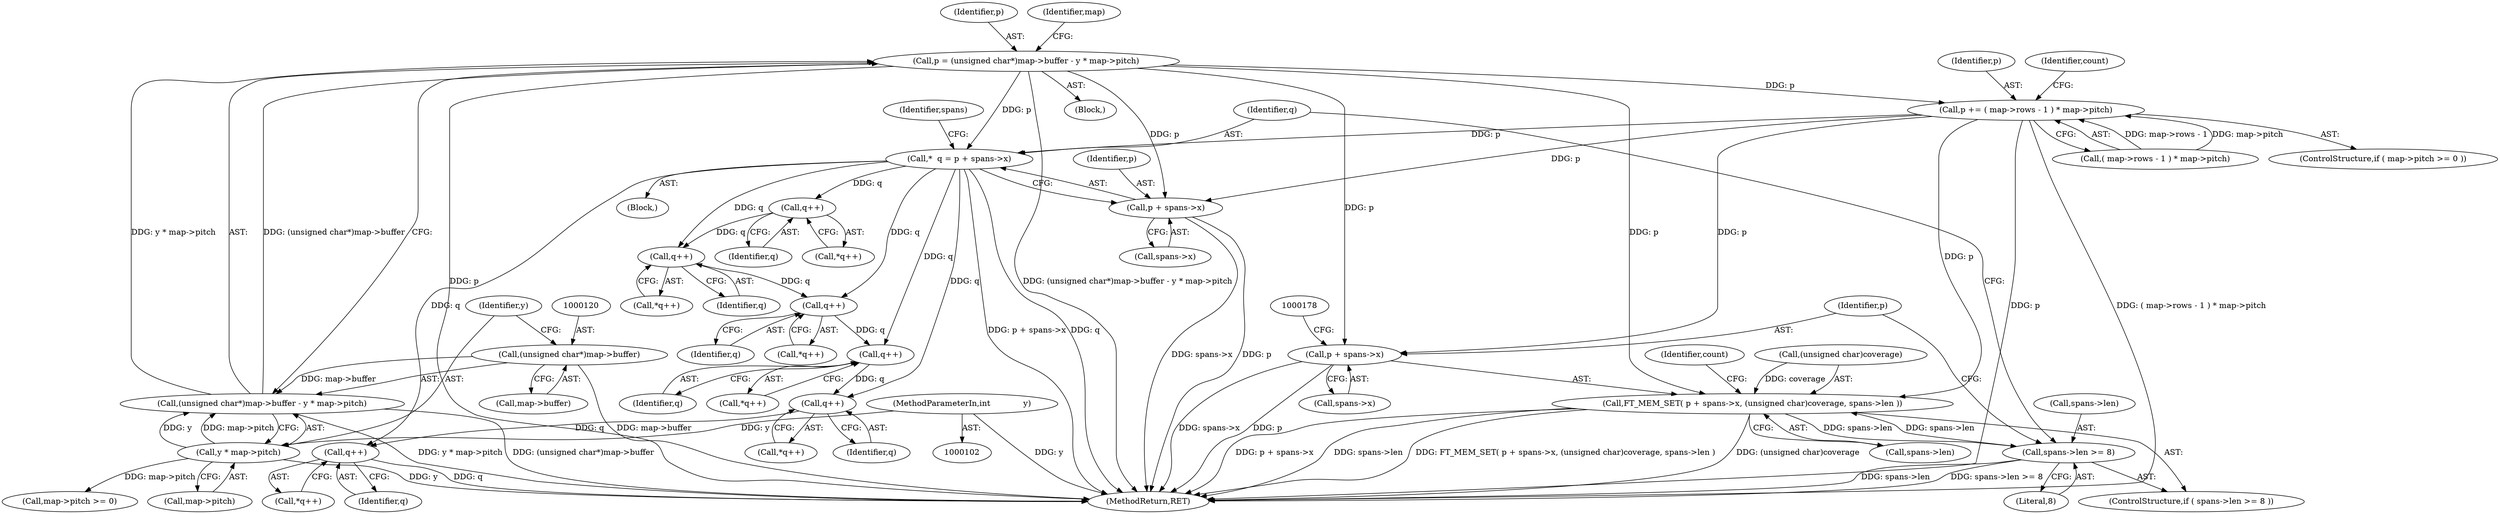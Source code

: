 digraph "1_savannah_6305b869d86ff415a33576df6d43729673c66eee@integer" {
"1000116" [label="(Call,p = (unsigned char*)map->buffer - y * map->pitch)"];
"1000118" [label="(Call,(unsigned char*)map->buffer - y * map->pitch)"];
"1000119" [label="(Call,(unsigned char*)map->buffer)"];
"1000124" [label="(Call,y * map->pitch)"];
"1000103" [label="(MethodParameterIn,int             y)"];
"1000135" [label="(Call,p += ( map->rows - 1 ) * map->pitch)"];
"1000171" [label="(Call,FT_MEM_SET( p + spans->x, (unsigned char)coverage, spans->len ))"];
"1000166" [label="(Call,spans->len >= 8)"];
"1000172" [label="(Call,p + spans->x)"];
"1000186" [label="(Call,*  q = p + spans->x)"];
"1000201" [label="(Call,q++)"];
"1000209" [label="(Call,q++)"];
"1000217" [label="(Call,q++)"];
"1000225" [label="(Call,q++)"];
"1000233" [label="(Call,q++)"];
"1000241" [label="(Call,q++)"];
"1000188" [label="(Call,p + spans->x)"];
"1000135" [label="(Call,p += ( map->rows - 1 ) * map->pitch)"];
"1000201" [label="(Call,q++)"];
"1000189" [label="(Identifier,p)"];
"1000148" [label="(Identifier,count)"];
"1000195" [label="(Identifier,spans)"];
"1000254" [label="(MethodReturn,RET)"];
"1000190" [label="(Call,spans->x)"];
"1000217" [label="(Call,q++)"];
"1000234" [label="(Identifier,q)"];
"1000208" [label="(Call,*q++)"];
"1000119" [label="(Call,(unsigned char*)map->buffer)"];
"1000117" [label="(Identifier,p)"];
"1000216" [label="(Call,*q++)"];
"1000224" [label="(Call,*q++)"];
"1000226" [label="(Identifier,q)"];
"1000174" [label="(Call,spans->x)"];
"1000218" [label="(Identifier,q)"];
"1000171" [label="(Call,FT_MEM_SET( p + spans->x, (unsigned char)coverage, spans->len ))"];
"1000166" [label="(Call,spans->len >= 8)"];
"1000170" [label="(Literal,8)"];
"1000152" [label="(Identifier,count)"];
"1000225" [label="(Call,q++)"];
"1000233" [label="(Call,q++)"];
"1000241" [label="(Call,q++)"];
"1000202" [label="(Identifier,q)"];
"1000209" [label="(Call,q++)"];
"1000187" [label="(Identifier,q)"];
"1000200" [label="(Call,*q++)"];
"1000180" [label="(Call,spans->len)"];
"1000240" [label="(Call,*q++)"];
"1000186" [label="(Call,*  q = p + spans->x)"];
"1000125" [label="(Identifier,y)"];
"1000177" [label="(Call,(unsigned char)coverage)"];
"1000242" [label="(Identifier,q)"];
"1000107" [label="(Block,)"];
"1000116" [label="(Call,p = (unsigned char*)map->buffer - y * map->pitch)"];
"1000137" [label="(Call,( map->rows - 1 ) * map->pitch)"];
"1000173" [label="(Identifier,p)"];
"1000232" [label="(Call,*q++)"];
"1000132" [label="(Identifier,map)"];
"1000118" [label="(Call,(unsigned char*)map->buffer - y * map->pitch)"];
"1000165" [label="(ControlStructure,if ( spans->len >= 8 ))"];
"1000121" [label="(Call,map->buffer)"];
"1000184" [label="(Block,)"];
"1000103" [label="(MethodParameterIn,int             y)"];
"1000130" [label="(Call,map->pitch >= 0)"];
"1000124" [label="(Call,y * map->pitch)"];
"1000126" [label="(Call,map->pitch)"];
"1000129" [label="(ControlStructure,if ( map->pitch >= 0 ))"];
"1000136" [label="(Identifier,p)"];
"1000167" [label="(Call,spans->len)"];
"1000210" [label="(Identifier,q)"];
"1000188" [label="(Call,p + spans->x)"];
"1000172" [label="(Call,p + spans->x)"];
"1000116" -> "1000107"  [label="AST: "];
"1000116" -> "1000118"  [label="CFG: "];
"1000117" -> "1000116"  [label="AST: "];
"1000118" -> "1000116"  [label="AST: "];
"1000132" -> "1000116"  [label="CFG: "];
"1000116" -> "1000254"  [label="DDG: (unsigned char*)map->buffer - y * map->pitch"];
"1000116" -> "1000254"  [label="DDG: p"];
"1000118" -> "1000116"  [label="DDG: (unsigned char*)map->buffer"];
"1000118" -> "1000116"  [label="DDG: y * map->pitch"];
"1000116" -> "1000135"  [label="DDG: p"];
"1000116" -> "1000171"  [label="DDG: p"];
"1000116" -> "1000172"  [label="DDG: p"];
"1000116" -> "1000186"  [label="DDG: p"];
"1000116" -> "1000188"  [label="DDG: p"];
"1000118" -> "1000124"  [label="CFG: "];
"1000119" -> "1000118"  [label="AST: "];
"1000124" -> "1000118"  [label="AST: "];
"1000118" -> "1000254"  [label="DDG: (unsigned char*)map->buffer"];
"1000118" -> "1000254"  [label="DDG: y * map->pitch"];
"1000119" -> "1000118"  [label="DDG: map->buffer"];
"1000124" -> "1000118"  [label="DDG: y"];
"1000124" -> "1000118"  [label="DDG: map->pitch"];
"1000119" -> "1000121"  [label="CFG: "];
"1000120" -> "1000119"  [label="AST: "];
"1000121" -> "1000119"  [label="AST: "];
"1000125" -> "1000119"  [label="CFG: "];
"1000119" -> "1000254"  [label="DDG: map->buffer"];
"1000124" -> "1000126"  [label="CFG: "];
"1000125" -> "1000124"  [label="AST: "];
"1000126" -> "1000124"  [label="AST: "];
"1000124" -> "1000254"  [label="DDG: y"];
"1000103" -> "1000124"  [label="DDG: y"];
"1000124" -> "1000130"  [label="DDG: map->pitch"];
"1000103" -> "1000102"  [label="AST: "];
"1000103" -> "1000254"  [label="DDG: y"];
"1000135" -> "1000129"  [label="AST: "];
"1000135" -> "1000137"  [label="CFG: "];
"1000136" -> "1000135"  [label="AST: "];
"1000137" -> "1000135"  [label="AST: "];
"1000148" -> "1000135"  [label="CFG: "];
"1000135" -> "1000254"  [label="DDG: p"];
"1000135" -> "1000254"  [label="DDG: ( map->rows - 1 ) * map->pitch"];
"1000137" -> "1000135"  [label="DDG: map->rows - 1"];
"1000137" -> "1000135"  [label="DDG: map->pitch"];
"1000135" -> "1000171"  [label="DDG: p"];
"1000135" -> "1000172"  [label="DDG: p"];
"1000135" -> "1000186"  [label="DDG: p"];
"1000135" -> "1000188"  [label="DDG: p"];
"1000171" -> "1000165"  [label="AST: "];
"1000171" -> "1000180"  [label="CFG: "];
"1000172" -> "1000171"  [label="AST: "];
"1000177" -> "1000171"  [label="AST: "];
"1000180" -> "1000171"  [label="AST: "];
"1000152" -> "1000171"  [label="CFG: "];
"1000171" -> "1000254"  [label="DDG: (unsigned char)coverage"];
"1000171" -> "1000254"  [label="DDG: p + spans->x"];
"1000171" -> "1000254"  [label="DDG: spans->len"];
"1000171" -> "1000254"  [label="DDG: FT_MEM_SET( p + spans->x, (unsigned char)coverage, spans->len )"];
"1000171" -> "1000166"  [label="DDG: spans->len"];
"1000177" -> "1000171"  [label="DDG: coverage"];
"1000166" -> "1000171"  [label="DDG: spans->len"];
"1000166" -> "1000165"  [label="AST: "];
"1000166" -> "1000170"  [label="CFG: "];
"1000167" -> "1000166"  [label="AST: "];
"1000170" -> "1000166"  [label="AST: "];
"1000173" -> "1000166"  [label="CFG: "];
"1000187" -> "1000166"  [label="CFG: "];
"1000166" -> "1000254"  [label="DDG: spans->len >= 8"];
"1000166" -> "1000254"  [label="DDG: spans->len"];
"1000172" -> "1000174"  [label="CFG: "];
"1000173" -> "1000172"  [label="AST: "];
"1000174" -> "1000172"  [label="AST: "];
"1000178" -> "1000172"  [label="CFG: "];
"1000172" -> "1000254"  [label="DDG: p"];
"1000172" -> "1000254"  [label="DDG: spans->x"];
"1000186" -> "1000184"  [label="AST: "];
"1000186" -> "1000188"  [label="CFG: "];
"1000187" -> "1000186"  [label="AST: "];
"1000188" -> "1000186"  [label="AST: "];
"1000195" -> "1000186"  [label="CFG: "];
"1000186" -> "1000254"  [label="DDG: p + spans->x"];
"1000186" -> "1000254"  [label="DDG: q"];
"1000186" -> "1000201"  [label="DDG: q"];
"1000186" -> "1000209"  [label="DDG: q"];
"1000186" -> "1000217"  [label="DDG: q"];
"1000186" -> "1000225"  [label="DDG: q"];
"1000186" -> "1000233"  [label="DDG: q"];
"1000186" -> "1000241"  [label="DDG: q"];
"1000201" -> "1000200"  [label="AST: "];
"1000201" -> "1000202"  [label="CFG: "];
"1000202" -> "1000201"  [label="AST: "];
"1000200" -> "1000201"  [label="CFG: "];
"1000201" -> "1000209"  [label="DDG: q"];
"1000209" -> "1000208"  [label="AST: "];
"1000209" -> "1000210"  [label="CFG: "];
"1000210" -> "1000209"  [label="AST: "];
"1000208" -> "1000209"  [label="CFG: "];
"1000209" -> "1000217"  [label="DDG: q"];
"1000217" -> "1000216"  [label="AST: "];
"1000217" -> "1000218"  [label="CFG: "];
"1000218" -> "1000217"  [label="AST: "];
"1000216" -> "1000217"  [label="CFG: "];
"1000217" -> "1000225"  [label="DDG: q"];
"1000225" -> "1000224"  [label="AST: "];
"1000225" -> "1000226"  [label="CFG: "];
"1000226" -> "1000225"  [label="AST: "];
"1000224" -> "1000225"  [label="CFG: "];
"1000225" -> "1000233"  [label="DDG: q"];
"1000233" -> "1000232"  [label="AST: "];
"1000233" -> "1000234"  [label="CFG: "];
"1000234" -> "1000233"  [label="AST: "];
"1000232" -> "1000233"  [label="CFG: "];
"1000233" -> "1000241"  [label="DDG: q"];
"1000241" -> "1000240"  [label="AST: "];
"1000241" -> "1000242"  [label="CFG: "];
"1000242" -> "1000241"  [label="AST: "];
"1000240" -> "1000241"  [label="CFG: "];
"1000241" -> "1000254"  [label="DDG: q"];
"1000188" -> "1000190"  [label="CFG: "];
"1000189" -> "1000188"  [label="AST: "];
"1000190" -> "1000188"  [label="AST: "];
"1000188" -> "1000254"  [label="DDG: spans->x"];
"1000188" -> "1000254"  [label="DDG: p"];
}
